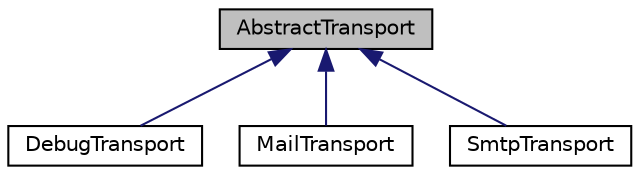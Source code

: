 digraph "AbstractTransport"
{
  edge [fontname="Helvetica",fontsize="10",labelfontname="Helvetica",labelfontsize="10"];
  node [fontname="Helvetica",fontsize="10",shape=record];
  Node1 [label="AbstractTransport",height=0.2,width=0.4,color="black", fillcolor="grey75", style="filled", fontcolor="black"];
  Node1 -> Node2 [dir="back",color="midnightblue",fontsize="10",style="solid",fontname="Helvetica"];
  Node2 [label="DebugTransport",height=0.2,width=0.4,color="black", fillcolor="white", style="filled",URL="$class_cake_1_1_mailer_1_1_transport_1_1_debug_transport.html"];
  Node1 -> Node3 [dir="back",color="midnightblue",fontsize="10",style="solid",fontname="Helvetica"];
  Node3 [label="MailTransport",height=0.2,width=0.4,color="black", fillcolor="white", style="filled",URL="$class_cake_1_1_mailer_1_1_transport_1_1_mail_transport.html"];
  Node1 -> Node4 [dir="back",color="midnightblue",fontsize="10",style="solid",fontname="Helvetica"];
  Node4 [label="SmtpTransport",height=0.2,width=0.4,color="black", fillcolor="white", style="filled",URL="$class_cake_1_1_mailer_1_1_transport_1_1_smtp_transport.html"];
}
